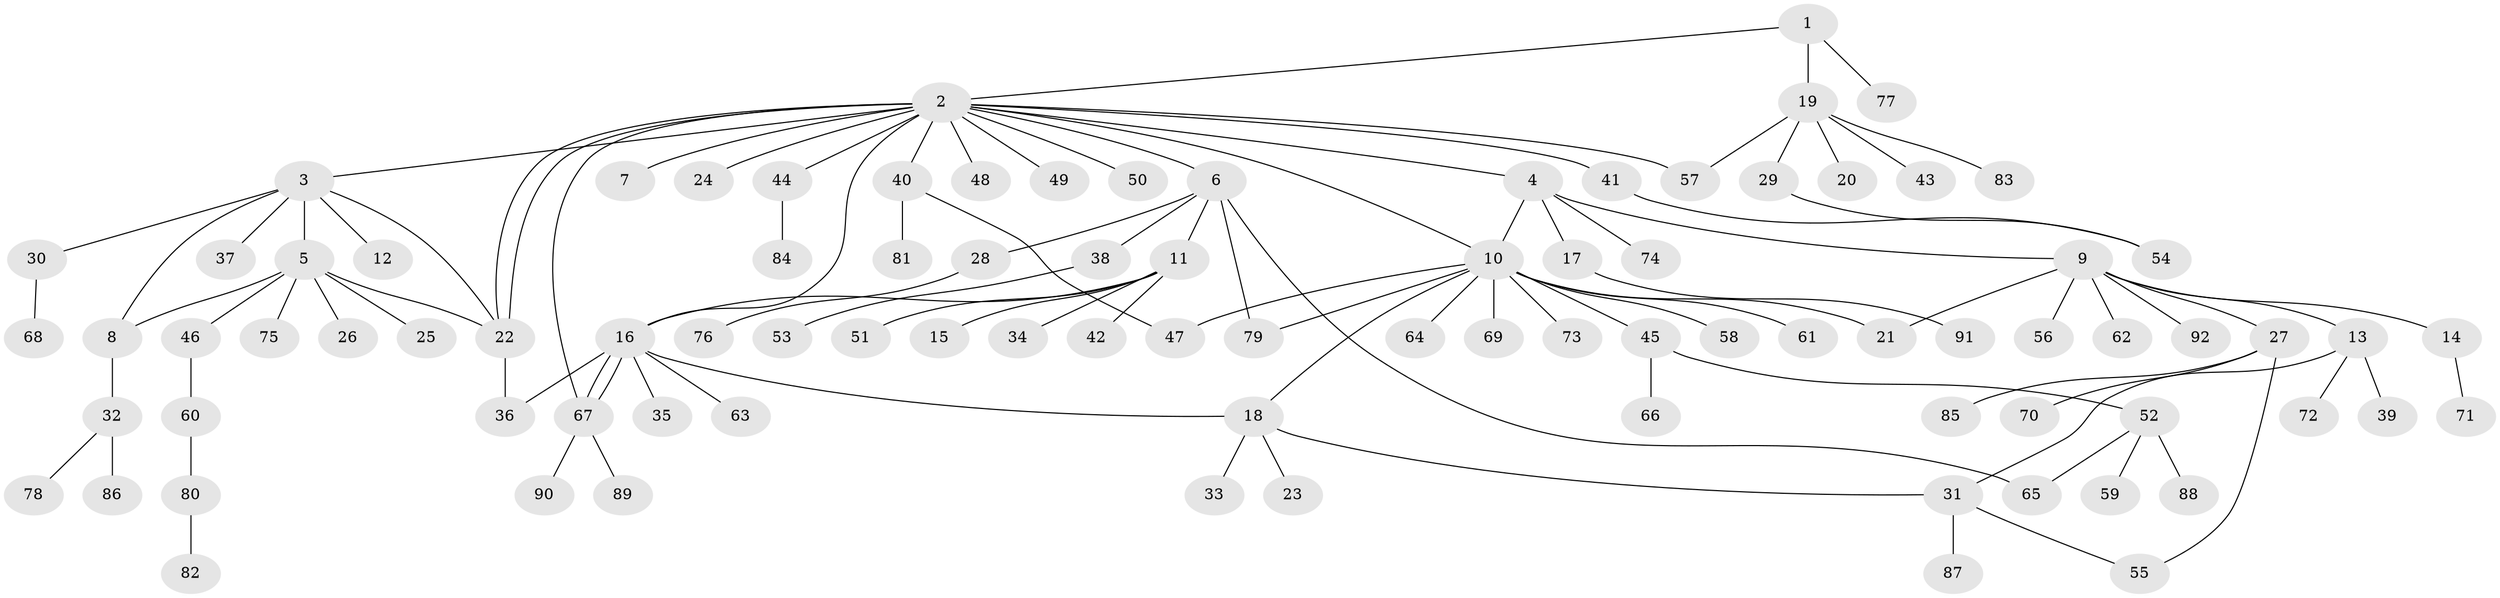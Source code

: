// coarse degree distribution, {3: 0.07042253521126761, 17: 0.014084507042253521, 6: 0.056338028169014086, 5: 0.056338028169014086, 1: 0.5633802816901409, 7: 0.014084507042253521, 12: 0.014084507042253521, 11: 0.014084507042253521, 2: 0.18309859154929578, 4: 0.014084507042253521}
// Generated by graph-tools (version 1.1) at 2025/51/02/27/25 19:51:55]
// undirected, 92 vertices, 109 edges
graph export_dot {
graph [start="1"]
  node [color=gray90,style=filled];
  1;
  2;
  3;
  4;
  5;
  6;
  7;
  8;
  9;
  10;
  11;
  12;
  13;
  14;
  15;
  16;
  17;
  18;
  19;
  20;
  21;
  22;
  23;
  24;
  25;
  26;
  27;
  28;
  29;
  30;
  31;
  32;
  33;
  34;
  35;
  36;
  37;
  38;
  39;
  40;
  41;
  42;
  43;
  44;
  45;
  46;
  47;
  48;
  49;
  50;
  51;
  52;
  53;
  54;
  55;
  56;
  57;
  58;
  59;
  60;
  61;
  62;
  63;
  64;
  65;
  66;
  67;
  68;
  69;
  70;
  71;
  72;
  73;
  74;
  75;
  76;
  77;
  78;
  79;
  80;
  81;
  82;
  83;
  84;
  85;
  86;
  87;
  88;
  89;
  90;
  91;
  92;
  1 -- 2;
  1 -- 19;
  1 -- 77;
  2 -- 3;
  2 -- 4;
  2 -- 6;
  2 -- 7;
  2 -- 10;
  2 -- 16;
  2 -- 22;
  2 -- 22;
  2 -- 24;
  2 -- 40;
  2 -- 41;
  2 -- 44;
  2 -- 48;
  2 -- 49;
  2 -- 50;
  2 -- 57;
  2 -- 67;
  3 -- 5;
  3 -- 8;
  3 -- 12;
  3 -- 22;
  3 -- 30;
  3 -- 37;
  4 -- 9;
  4 -- 10;
  4 -- 17;
  4 -- 74;
  5 -- 8;
  5 -- 22;
  5 -- 25;
  5 -- 26;
  5 -- 46;
  5 -- 75;
  6 -- 11;
  6 -- 28;
  6 -- 38;
  6 -- 65;
  6 -- 79;
  8 -- 32;
  9 -- 13;
  9 -- 14;
  9 -- 21;
  9 -- 27;
  9 -- 56;
  9 -- 62;
  9 -- 92;
  10 -- 18;
  10 -- 21;
  10 -- 45;
  10 -- 47;
  10 -- 58;
  10 -- 61;
  10 -- 64;
  10 -- 69;
  10 -- 73;
  10 -- 79;
  11 -- 15;
  11 -- 16;
  11 -- 34;
  11 -- 42;
  11 -- 51;
  13 -- 31;
  13 -- 39;
  13 -- 72;
  14 -- 71;
  16 -- 18;
  16 -- 35;
  16 -- 36;
  16 -- 63;
  16 -- 67;
  16 -- 67;
  17 -- 91;
  18 -- 23;
  18 -- 31;
  18 -- 33;
  19 -- 20;
  19 -- 29;
  19 -- 43;
  19 -- 57;
  19 -- 83;
  22 -- 36;
  27 -- 55;
  27 -- 70;
  27 -- 85;
  28 -- 76;
  29 -- 54;
  30 -- 68;
  31 -- 55;
  31 -- 87;
  32 -- 78;
  32 -- 86;
  38 -- 53;
  40 -- 47;
  40 -- 81;
  41 -- 54;
  44 -- 84;
  45 -- 52;
  45 -- 66;
  46 -- 60;
  52 -- 59;
  52 -- 65;
  52 -- 88;
  60 -- 80;
  67 -- 89;
  67 -- 90;
  80 -- 82;
}
